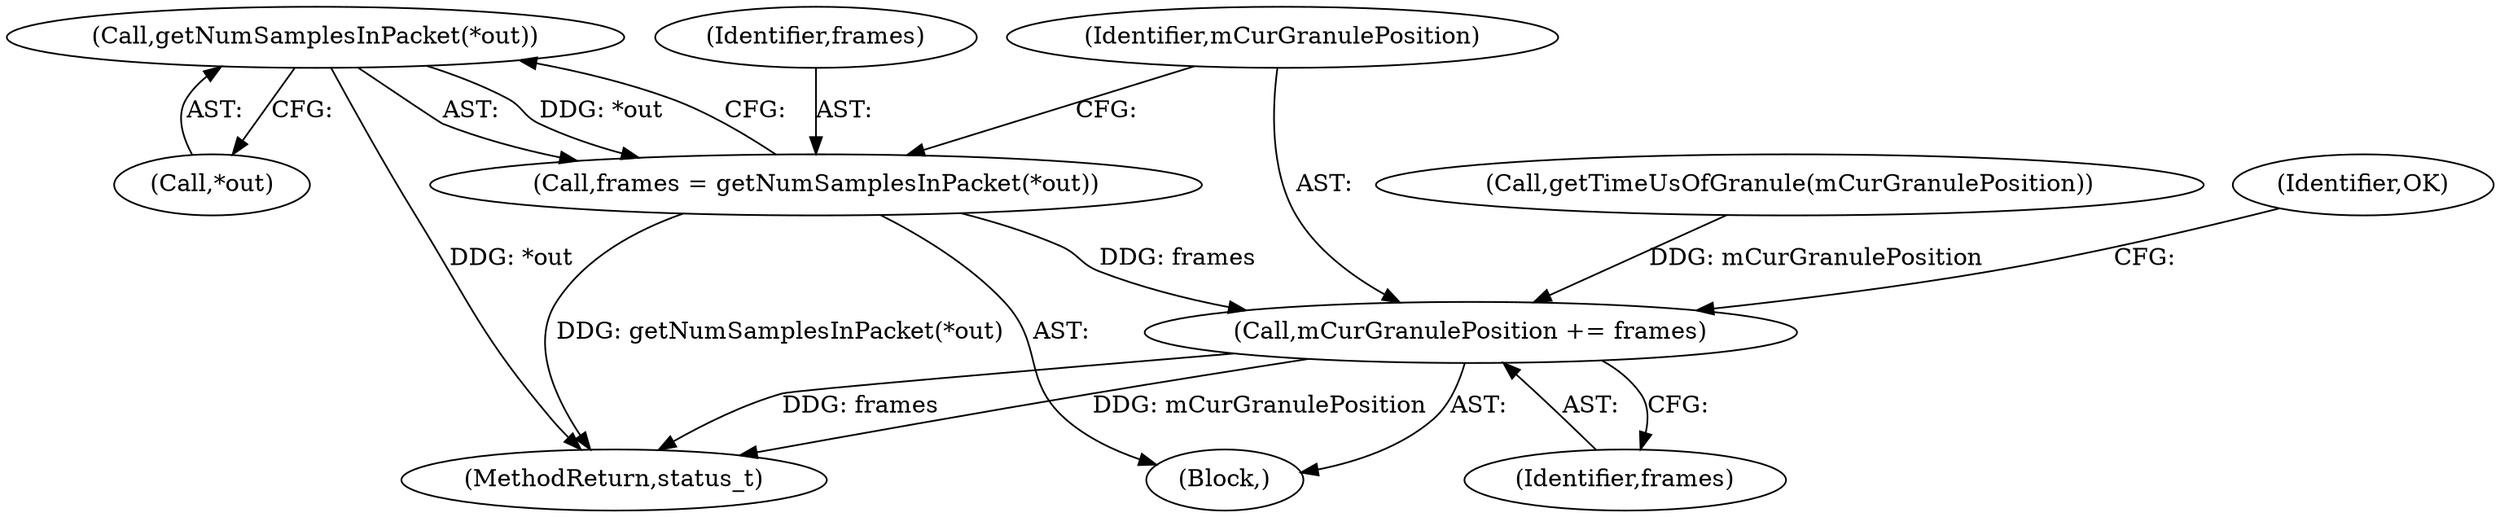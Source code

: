 digraph "0_Android_d07f5c14e811951ff9b411ceb84e7288e0d04aaf@pointer" {
"1000244" [label="(Call,getNumSamplesInPacket(*out))"];
"1000242" [label="(Call,frames = getNumSamplesInPacket(*out))"];
"1000247" [label="(Call,mCurGranulePosition += frames)"];
"1000245" [label="(Call,*out)"];
"1000252" [label="(MethodReturn,status_t)"];
"1000249" [label="(Identifier,frames)"];
"1000243" [label="(Identifier,frames)"];
"1000104" [label="(Block,)"];
"1000236" [label="(Call,getTimeUsOfGranule(mCurGranulePosition))"];
"1000244" [label="(Call,getNumSamplesInPacket(*out))"];
"1000247" [label="(Call,mCurGranulePosition += frames)"];
"1000251" [label="(Identifier,OK)"];
"1000242" [label="(Call,frames = getNumSamplesInPacket(*out))"];
"1000248" [label="(Identifier,mCurGranulePosition)"];
"1000244" -> "1000242"  [label="AST: "];
"1000244" -> "1000245"  [label="CFG: "];
"1000245" -> "1000244"  [label="AST: "];
"1000242" -> "1000244"  [label="CFG: "];
"1000244" -> "1000252"  [label="DDG: *out"];
"1000244" -> "1000242"  [label="DDG: *out"];
"1000242" -> "1000104"  [label="AST: "];
"1000243" -> "1000242"  [label="AST: "];
"1000248" -> "1000242"  [label="CFG: "];
"1000242" -> "1000252"  [label="DDG: getNumSamplesInPacket(*out)"];
"1000242" -> "1000247"  [label="DDG: frames"];
"1000247" -> "1000104"  [label="AST: "];
"1000247" -> "1000249"  [label="CFG: "];
"1000248" -> "1000247"  [label="AST: "];
"1000249" -> "1000247"  [label="AST: "];
"1000251" -> "1000247"  [label="CFG: "];
"1000247" -> "1000252"  [label="DDG: mCurGranulePosition"];
"1000247" -> "1000252"  [label="DDG: frames"];
"1000236" -> "1000247"  [label="DDG: mCurGranulePosition"];
}
